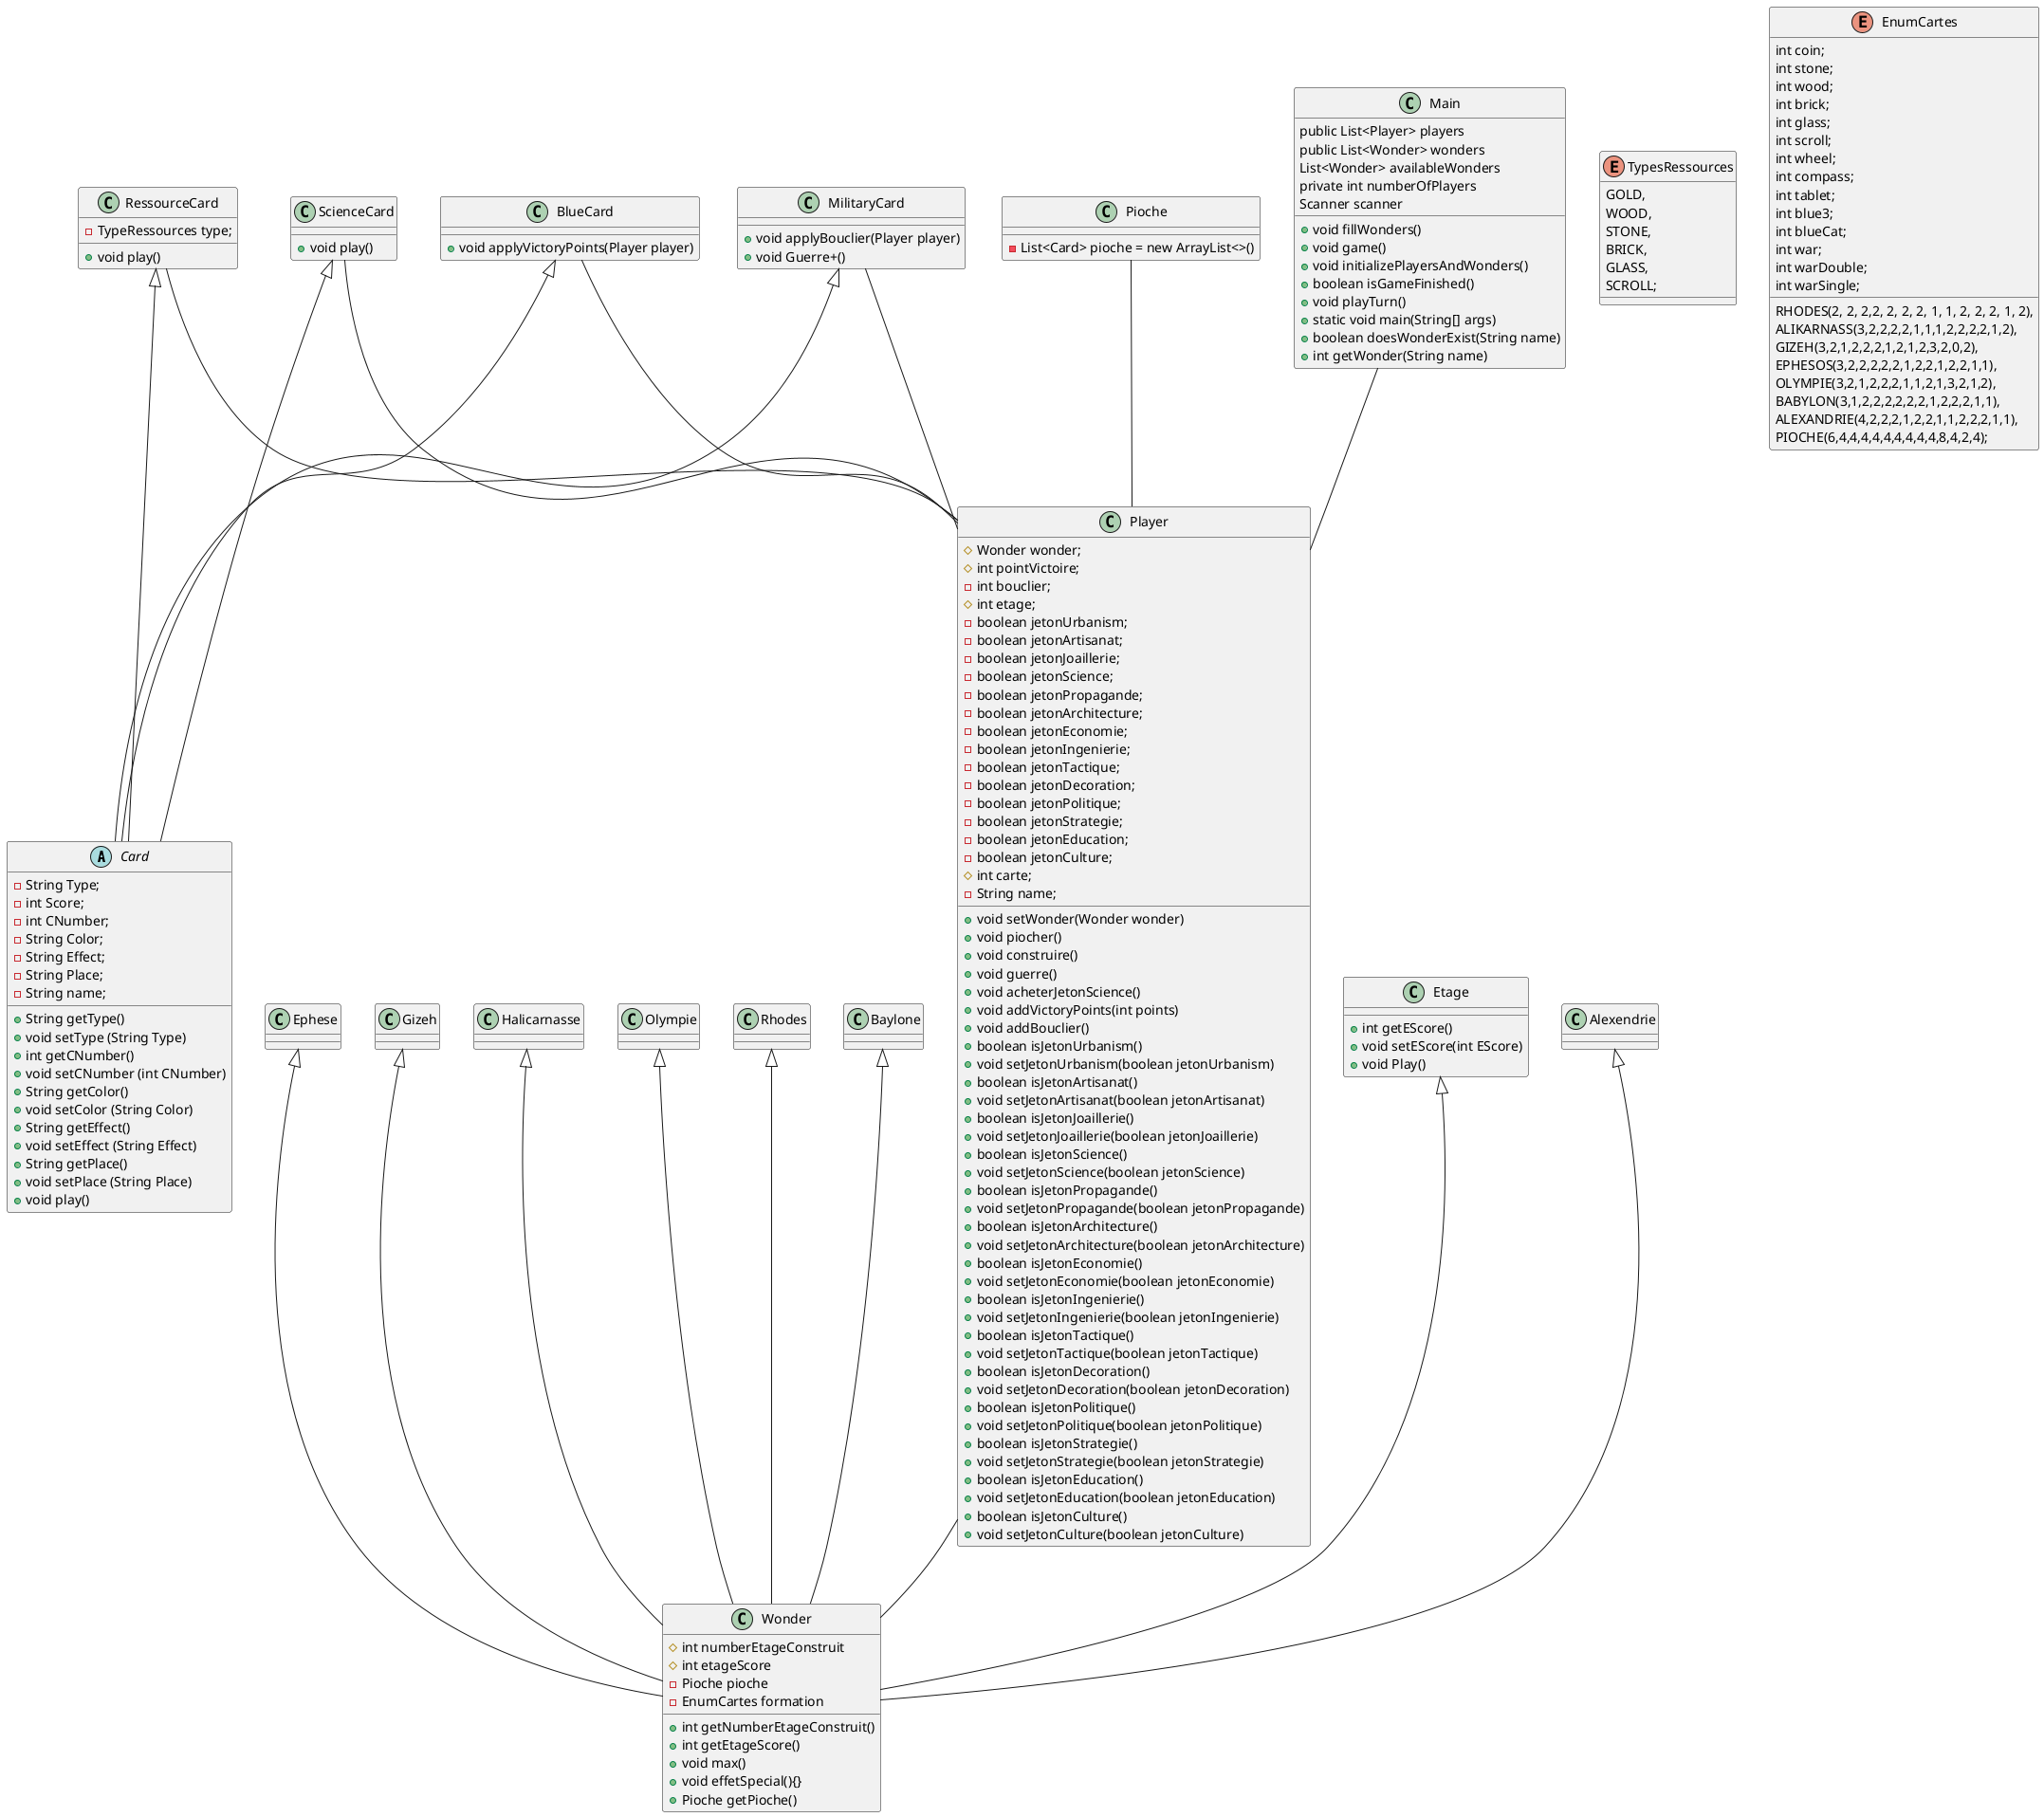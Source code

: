 @startuml
abstract class Card{
     - String Type;
        - int Score;
        - int CNumber;
        - String Color;
        - String Effect;
        - String Place;
        - String name;

    + String getType()
    + void setType (String Type)
    + int getCNumber()
    + void setCNumber (int CNumber)
    + String getColor()
    + void setColor (String Color)
    + String getEffect()
    + void setEffect (String Effect)
    + String getPlace()
    + void setPlace (String Place)
    + void play()

}
class Player{
    # Wonder wonder;
    # int pointVictoire;
    - int bouclier;
    # int etage;
    - boolean jetonUrbanism;
    - boolean jetonArtisanat;
    - boolean jetonJoaillerie;
    - boolean jetonScience;
    - boolean jetonPropagande;
    - boolean jetonArchitecture;
    - boolean jetonEconomie;
    - boolean jetonIngenierie;
    - boolean jetonTactique;
    - boolean jetonDecoration;
    - boolean jetonPolitique;
    - boolean jetonStrategie;
    - boolean jetonEducation;
    - boolean jetonCulture;
    # int carte;
    - String name;

     + void setWonder(Wonder wonder)
     + void piocher()
     + void construire()
         + void guerre()
         + void acheterJetonScience()
         + void addVictoryPoints(int points)
         + void addBouclier()
         + boolean isJetonUrbanism()
         + void setJetonUrbanism(boolean jetonUrbanism)
         + boolean isJetonArtisanat()
         + void setJetonArtisanat(boolean jetonArtisanat)
         + boolean isJetonJoaillerie()
         + void setJetonJoaillerie(boolean jetonJoaillerie)
         + boolean isJetonScience()
         + void setJetonScience(boolean jetonScience)
         + boolean isJetonPropagande()
         + void setJetonPropagande(boolean jetonPropagande)
         + boolean isJetonArchitecture()
         + void setJetonArchitecture(boolean jetonArchitecture)
         + boolean isJetonEconomie()
         + void setJetonEconomie(boolean jetonEconomie)
         + boolean isJetonIngenierie()
         + void setJetonIngenierie(boolean jetonIngenierie)
         + boolean isJetonTactique()
         + void setJetonTactique(boolean jetonTactique)
         + boolean isJetonDecoration()
         + void setJetonDecoration(boolean jetonDecoration)
         + boolean isJetonPolitique()
         + void setJetonPolitique(boolean jetonPolitique)
         + boolean isJetonStrategie()
         + void setJetonStrategie(boolean jetonStrategie)
         + boolean isJetonEducation()
         + void setJetonEducation(boolean jetonEducation)
         + boolean isJetonCulture()
         + void setJetonCulture(boolean jetonCulture)
}
class RessourceCard{
    - TypeRessources type;
    + void play()
    }
enum TypesRessources{
        GOLD,
        WOOD,
        STONE,
        BRICK,
        GLASS,
        SCROLL;

}
class ScienceCard{
    + void play()
}
class BlueCard{
    + void applyVictoryPoints(Player player)
}
class MilitaryCard{
    + void applyBouclier(Player player)
    + void Guerre+()
}
class Pioche{
- List<Card> pioche = new ArrayList<>()
}
enum EnumCartes{
 RHODES(2, 2, 2,2, 2, 2, 2, 1, 1, 2, 2, 2, 1, 2),
    ALIKARNASS(3,2,2,2,2,1,1,1,2,2,2,2,1,2),
    GIZEH(3,2,1,2,2,2,1,2,1,2,3,2,0,2),
    EPHESOS(3,2,2,2,2,2,1,2,2,1,2,2,1,1),
    OLYMPIE(3,2,1,2,2,2,1,1,2,1,3,2,1,2),
    BABYLON(3,1,2,2,2,2,2,2,1,2,2,2,1,1),
    ALEXANDRIE(4,2,2,2,1,2,2,1,1,2,2,2,1,1),
    PIOCHE(6,4,4,4,4,4,4,4,4,4,8,4,2,4);
    int coin;
    int stone;
    int wood;
    int brick;
    int glass;
    int scroll;
    int wheel;
    int compass;
    int tablet;
    int blue3;
    int blueCat;
    int war;
    int warDouble;
    int warSingle;
}
class Wonder{
 # int numberEtageConstruit
 # int etageScore
 - Pioche pioche
 - EnumCartes formation

 + int getNumberEtageConstruit()
 + int getEtageScore()
 + void max()
 + void effetSpecial(){}
 + Pioche getPioche()
}
class Etage{
 + int getEScore()
 + void setEScore(int EScore)
 + void Play()
}
class Alexendrie
class Ephese
class Gizeh
class Halicarnasse
class Olympie
class Rhodes
class Main{
 public List<Player> players
 public List<Wonder> wonders
 List<Wonder> availableWonders
 private int numberOfPlayers
 Scanner scanner

 + void fillWonders()
 + void game()
 + void initializePlayersAndWonders()
 + boolean isGameFinished()
 + void playTurn()
 + static void main(String[] args)
 + boolean doesWonderExist(String name)
 + int getWonder(String name)
}
BlueCard <|-- Card
RessourceCard <|-- Card
MilitaryCard<|-- Card
ScienceCard<|-- Card
Alexendrie<|-- Wonder
Halicarnasse<|-- Wonder
Baylone<|-- Wonder
Ephese<|-- Wonder
Gizeh<|-- Wonder
Olympie<|-- Wonder
Rhodes<|-- Wonder
Etage<|-- Wonder
Player-- Wonder
Pioche-- Player
RessourceCard-- Player
MilitaryCard-- Player
ScienceCard-- Player
BlueCard-- Player
Main-- Player

@enduml
